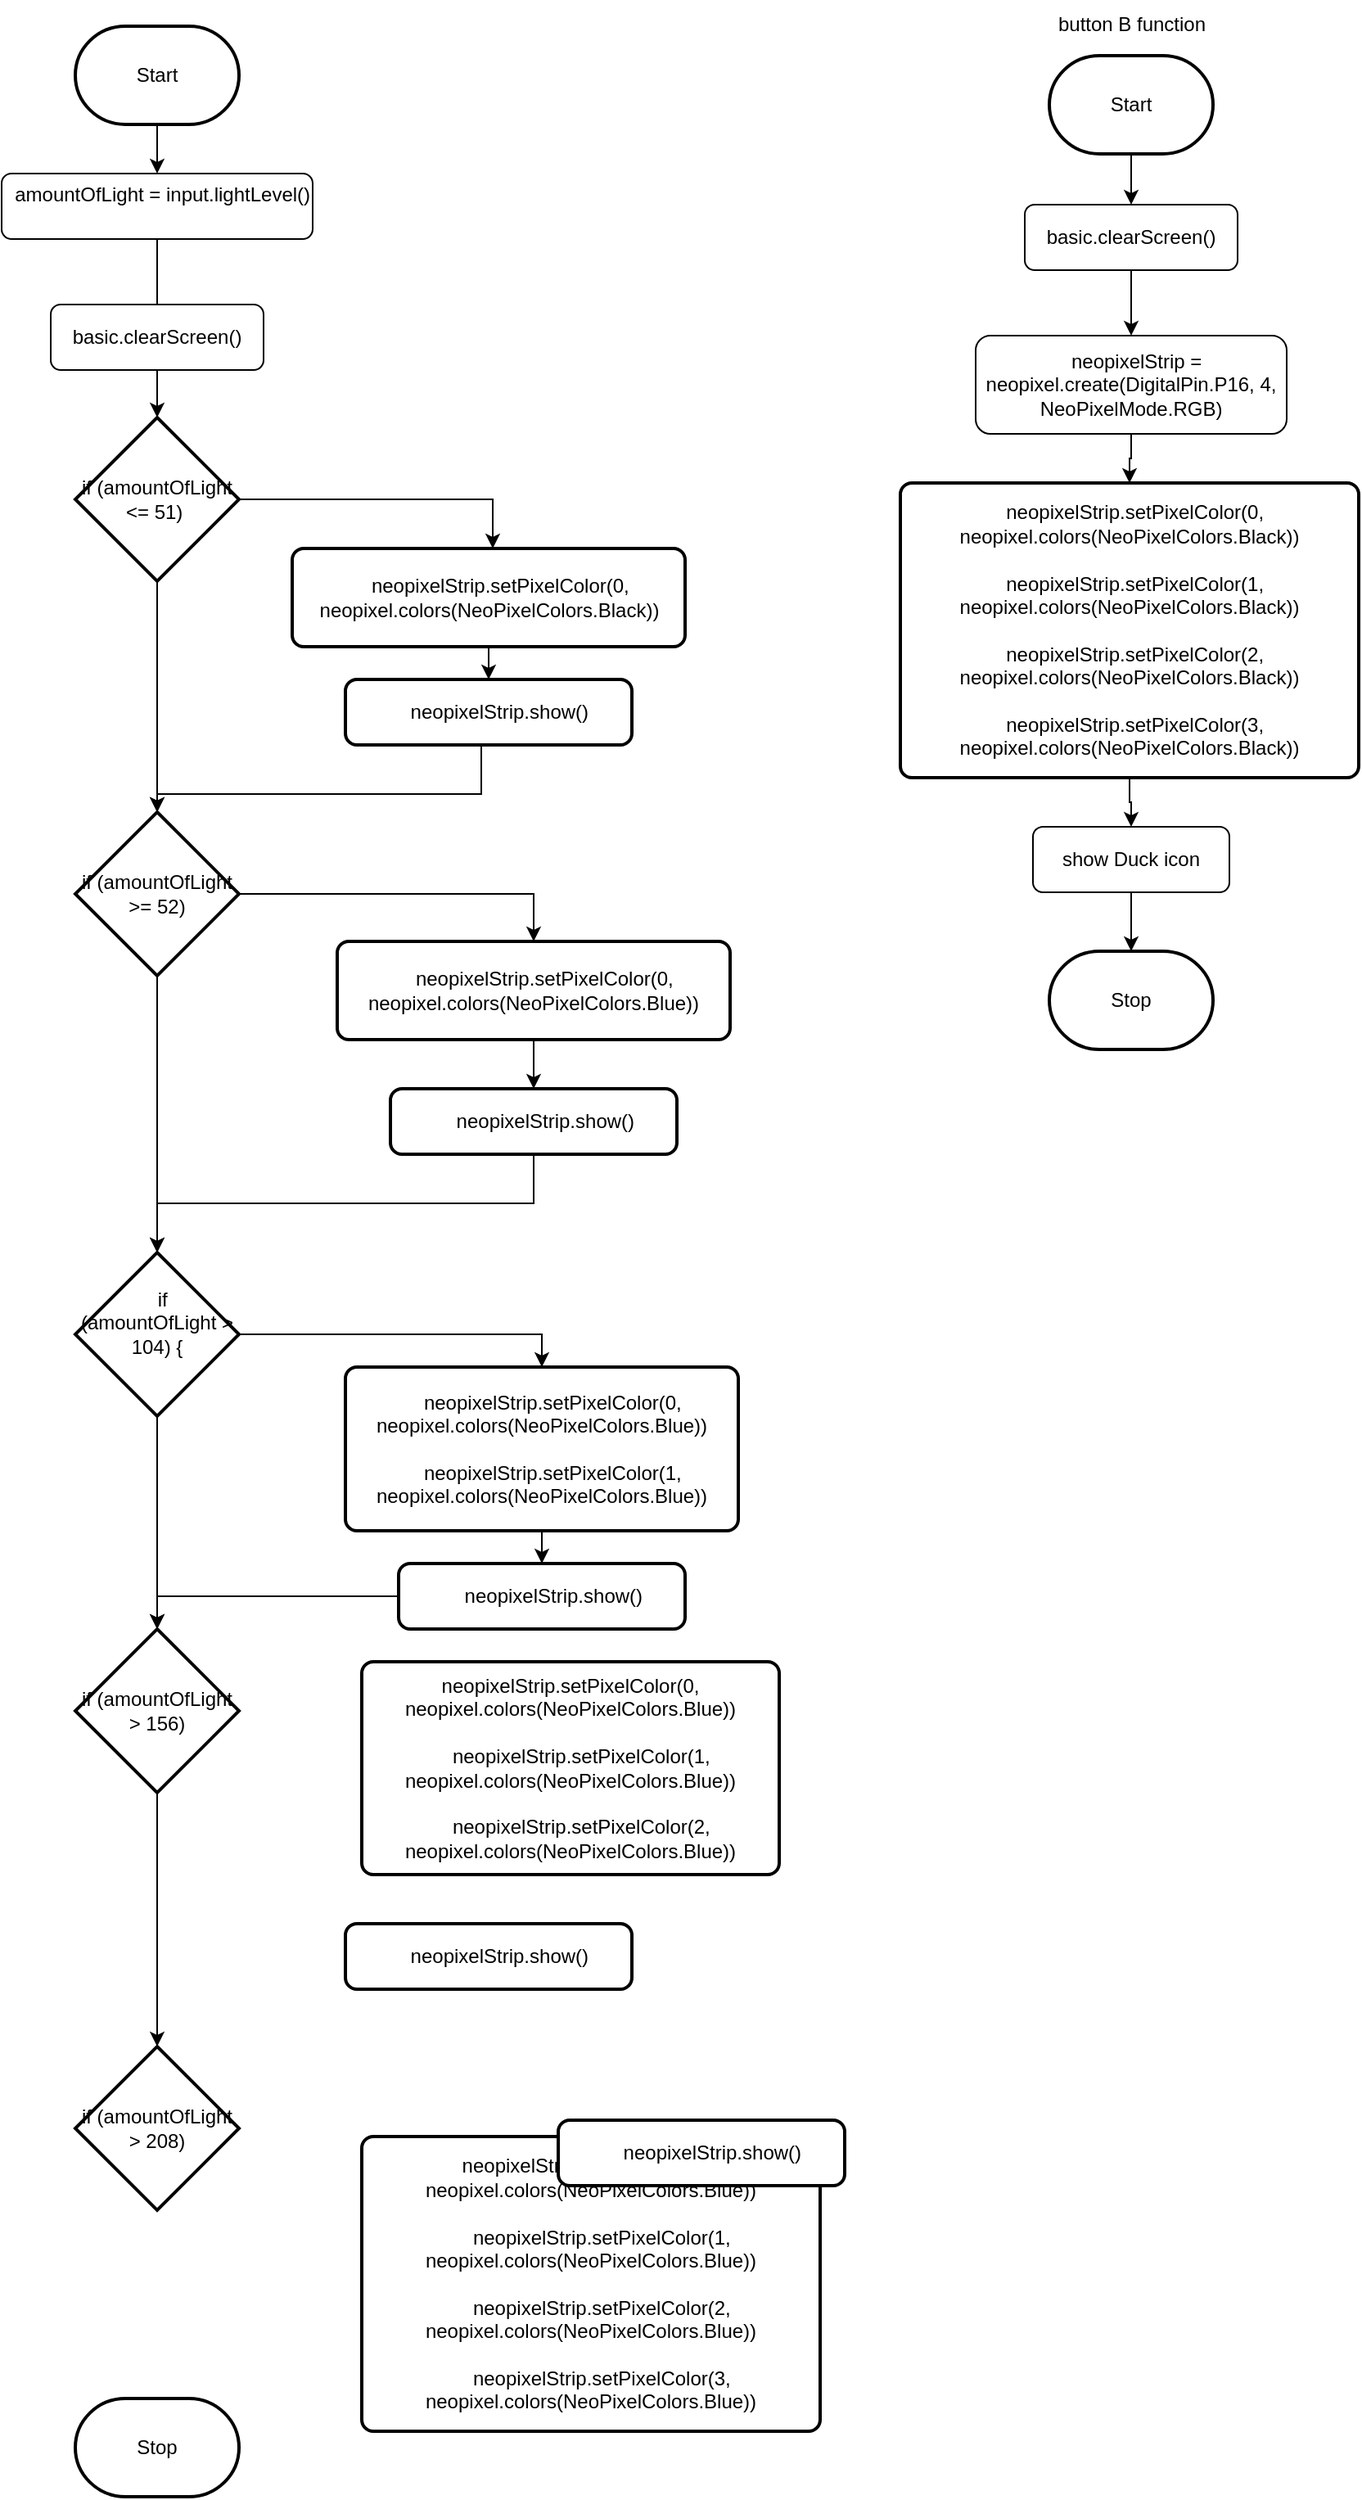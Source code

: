 <mxfile>
    <diagram id="HIP3nbAZw_EuaXWnEj3U" name="Page-1">
        <mxGraphModel dx="1530" dy="700" grid="1" gridSize="10" guides="1" tooltips="1" connect="1" arrows="1" fold="1" page="1" pageScale="1" pageWidth="850" pageHeight="1100" math="0" shadow="0">
            <root>
                <mxCell id="0"/>
                <mxCell id="1" parent="0"/>
                <mxCell id="19" value="" style="edgeStyle=orthogonalEdgeStyle;html=1;rounded=0;" edge="1" parent="1" source="2" target="18">
                    <mxGeometry relative="1" as="geometry"/>
                </mxCell>
                <mxCell id="2" value="Start" style="strokeWidth=2;html=1;shape=mxgraph.flowchart.terminator;whiteSpace=wrap;" parent="1" vertex="1">
                    <mxGeometry x="540" y="79" width="100" height="60" as="geometry"/>
                </mxCell>
                <mxCell id="3" value="Stop" style="strokeWidth=2;html=1;shape=mxgraph.flowchart.terminator;whiteSpace=wrap;" parent="1" vertex="1">
                    <mxGeometry x="540" y="626" width="100" height="60" as="geometry"/>
                </mxCell>
                <mxCell id="23" value="" style="edgeStyle=orthogonalEdgeStyle;rounded=0;html=1;endArrow=classic;endFill=1;" edge="1" parent="1" source="6" target="3">
                    <mxGeometry relative="1" as="geometry"/>
                </mxCell>
                <mxCell id="6" value="show Duck icon" style="rounded=1;whiteSpace=wrap;html=1;" vertex="1" parent="1">
                    <mxGeometry x="530" y="550" width="120" height="40" as="geometry"/>
                </mxCell>
                <mxCell id="34" value="" style="edgeStyle=orthogonalEdgeStyle;rounded=0;html=1;endArrow=classic;endFill=1;" edge="1" parent="1" source="7" target="32">
                    <mxGeometry relative="1" as="geometry"/>
                </mxCell>
                <mxCell id="7" value="&lt;div&gt;&amp;nbsp; neopixelStrip = neopixel.create(DigitalPin.P16, 4, NeoPixelMode.RGB)&lt;/div&gt;" style="whiteSpace=wrap;html=1;rounded=1;" vertex="1" parent="1">
                    <mxGeometry x="495" y="250" width="190" height="60" as="geometry"/>
                </mxCell>
                <mxCell id="20" value="" style="edgeStyle=orthogonalEdgeStyle;rounded=0;html=1;endArrow=classic;endFill=1;" edge="1" parent="1" source="18" target="7">
                    <mxGeometry relative="1" as="geometry"/>
                </mxCell>
                <mxCell id="18" value="basic.clearScreen()" style="rounded=1;whiteSpace=wrap;html=1;" vertex="1" parent="1">
                    <mxGeometry x="525" y="170" width="130" height="40" as="geometry"/>
                </mxCell>
                <mxCell id="24" value="button B function" style="text;html=1;align=center;verticalAlign=middle;resizable=0;points=[];autosize=1;strokeColor=none;fillColor=none;" vertex="1" parent="1">
                    <mxGeometry x="535" y="45" width="110" height="30" as="geometry"/>
                </mxCell>
                <mxCell id="54" value="" style="edgeStyle=orthogonalEdgeStyle;rounded=0;html=1;endArrow=classic;endFill=1;" edge="1" parent="1" source="25" target="28">
                    <mxGeometry relative="1" as="geometry"/>
                </mxCell>
                <mxCell id="25" value="Start" style="strokeWidth=2;html=1;shape=mxgraph.flowchart.terminator;whiteSpace=wrap;" vertex="1" parent="1">
                    <mxGeometry x="-55" y="61" width="100" height="60" as="geometry"/>
                </mxCell>
                <mxCell id="26" value="Stop" style="strokeWidth=2;html=1;shape=mxgraph.flowchart.terminator;whiteSpace=wrap;" vertex="1" parent="1">
                    <mxGeometry x="-55" y="1510" width="100" height="60" as="geometry"/>
                </mxCell>
                <mxCell id="55" value="" style="edgeStyle=orthogonalEdgeStyle;rounded=0;html=1;endArrow=classic;endFill=1;" edge="1" parent="1" source="28" target="31">
                    <mxGeometry relative="1" as="geometry"/>
                </mxCell>
                <mxCell id="28" value="&lt;div&gt;&amp;nbsp; amountOfLight = input.lightLevel()&lt;/div&gt;&lt;div&gt;&lt;br&gt;&lt;/div&gt;" style="rounded=1;whiteSpace=wrap;html=1;" vertex="1" parent="1">
                    <mxGeometry x="-100" y="151" width="190" height="40" as="geometry"/>
                </mxCell>
                <mxCell id="29" value="basic.clearScreen()" style="rounded=1;whiteSpace=wrap;html=1;" vertex="1" parent="1">
                    <mxGeometry x="-70" y="231" width="130" height="40" as="geometry"/>
                </mxCell>
                <mxCell id="63" value="" style="edgeStyle=orthogonalEdgeStyle;rounded=0;html=1;endArrow=classic;endFill=1;" edge="1" parent="1" source="30" target="49">
                    <mxGeometry relative="1" as="geometry">
                        <Array as="points">
                            <mxPoint x="225" y="591"/>
                        </Array>
                    </mxGeometry>
                </mxCell>
                <mxCell id="68" style="edgeStyle=orthogonalEdgeStyle;rounded=0;html=1;endArrow=classic;endFill=1;" edge="1" parent="1" source="30">
                    <mxGeometry relative="1" as="geometry">
                        <mxPoint x="-5" y="810" as="targetPoint"/>
                    </mxGeometry>
                </mxCell>
                <mxCell id="30" value="if (amountOfLight &amp;gt;= 52)" style="strokeWidth=2;html=1;shape=mxgraph.flowchart.decision;whiteSpace=wrap;" vertex="1" parent="1">
                    <mxGeometry x="-55" y="541" width="100" height="100" as="geometry"/>
                </mxCell>
                <mxCell id="57" value="" style="edgeStyle=orthogonalEdgeStyle;rounded=0;html=1;endArrow=classic;endFill=1;" edge="1" parent="1" source="31" target="50">
                    <mxGeometry relative="1" as="geometry">
                        <Array as="points">
                            <mxPoint x="200" y="350"/>
                        </Array>
                    </mxGeometry>
                </mxCell>
                <mxCell id="62" style="edgeStyle=orthogonalEdgeStyle;rounded=0;html=1;entryX=0.5;entryY=0;entryDx=0;entryDy=0;entryPerimeter=0;endArrow=classic;endFill=1;" edge="1" parent="1" source="31" target="30">
                    <mxGeometry relative="1" as="geometry"/>
                </mxCell>
                <mxCell id="31" value="if (amountOfLight &amp;lt;= 51)&amp;nbsp;" style="strokeWidth=2;html=1;shape=mxgraph.flowchart.decision;whiteSpace=wrap;" vertex="1" parent="1">
                    <mxGeometry x="-55" y="300" width="100" height="100" as="geometry"/>
                </mxCell>
                <mxCell id="35" value="" style="edgeStyle=orthogonalEdgeStyle;rounded=0;html=1;endArrow=classic;endFill=1;" edge="1" parent="1" source="32" target="6">
                    <mxGeometry relative="1" as="geometry"/>
                </mxCell>
                <mxCell id="32" value="&lt;div&gt;&amp;nbsp; neopixelStrip.setPixelColor(0, neopixel.colors(NeoPixelColors.Black))&lt;/div&gt;&lt;div&gt;&lt;br&gt;&lt;/div&gt;&lt;div&gt;&amp;nbsp; neopixelStrip.setPixelColor(1, neopixel.colors(NeoPixelColors.Black))&lt;/div&gt;&lt;div&gt;&lt;br&gt;&lt;/div&gt;&lt;div&gt;&amp;nbsp; neopixelStrip.setPixelColor(2, neopixel.colors(NeoPixelColors.Black))&lt;/div&gt;&lt;div&gt;&lt;br&gt;&lt;/div&gt;&lt;div&gt;&amp;nbsp; neopixelStrip.setPixelColor(3, neopixel.colors(NeoPixelColors.Black))&lt;/div&gt;" style="rounded=1;whiteSpace=wrap;html=1;absoluteArcSize=1;arcSize=14;strokeWidth=2;" vertex="1" parent="1">
                    <mxGeometry x="449" y="340" width="280" height="180" as="geometry"/>
                </mxCell>
                <mxCell id="70" style="edgeStyle=orthogonalEdgeStyle;rounded=0;html=1;entryX=0.5;entryY=0;entryDx=0;entryDy=0;endArrow=classic;endFill=1;" edge="1" parent="1" source="36" target="48">
                    <mxGeometry relative="1" as="geometry"/>
                </mxCell>
                <mxCell id="75" style="edgeStyle=orthogonalEdgeStyle;rounded=0;html=1;entryX=0.5;entryY=0;entryDx=0;entryDy=0;entryPerimeter=0;endArrow=classic;endFill=1;" edge="1" parent="1" source="36" target="37">
                    <mxGeometry relative="1" as="geometry"/>
                </mxCell>
                <mxCell id="36" value="&lt;div&gt;&amp;nbsp; if (amountOfLight &amp;gt; 104) {&lt;/div&gt;&lt;div&gt;&lt;br&gt;&lt;/div&gt;" style="strokeWidth=2;html=1;shape=mxgraph.flowchart.decision;whiteSpace=wrap;" vertex="1" parent="1">
                    <mxGeometry x="-55" y="810" width="100" height="100" as="geometry"/>
                </mxCell>
                <mxCell id="77" style="edgeStyle=orthogonalEdgeStyle;rounded=0;html=1;entryX=0.5;entryY=0;entryDx=0;entryDy=0;entryPerimeter=0;endArrow=classic;endFill=1;" edge="1" parent="1" source="37" target="39">
                    <mxGeometry relative="1" as="geometry"/>
                </mxCell>
                <mxCell id="37" value="if (amountOfLight &amp;gt; 156)" style="strokeWidth=2;html=1;shape=mxgraph.flowchart.decision;whiteSpace=wrap;" vertex="1" parent="1">
                    <mxGeometry x="-55" y="1040" width="100" height="100" as="geometry"/>
                </mxCell>
                <mxCell id="39" value="&lt;div&gt;if (amountOfLight &amp;gt; 208)&lt;br&gt;&lt;/div&gt;" style="strokeWidth=2;html=1;shape=mxgraph.flowchart.decision;whiteSpace=wrap;" vertex="1" parent="1">
                    <mxGeometry x="-55" y="1295" width="100" height="100" as="geometry"/>
                </mxCell>
                <mxCell id="41" value="&lt;div&gt;neopixelStrip.setPixelColor(0, neopixel.colors(NeoPixelColors.Blue))&lt;/div&gt;&lt;div&gt;&lt;br&gt;&lt;/div&gt;&lt;div&gt;&amp;nbsp; &amp;nbsp; neopixelStrip.setPixelColor(1, neopixel.colors(NeoPixelColors.Blue))&lt;/div&gt;&lt;div&gt;&lt;br&gt;&lt;/div&gt;&lt;div&gt;&amp;nbsp; &amp;nbsp; neopixelStrip.setPixelColor(2, neopixel.colors(NeoPixelColors.Blue))&lt;/div&gt;&lt;div&gt;&lt;br&gt;&lt;/div&gt;&lt;div&gt;&amp;nbsp; &amp;nbsp; neopixelStrip.setPixelColor(3, neopixel.colors(NeoPixelColors.Blue))&lt;/div&gt;" style="rounded=1;whiteSpace=wrap;html=1;absoluteArcSize=1;arcSize=14;strokeWidth=2;" vertex="1" parent="1">
                    <mxGeometry x="120" y="1350" width="280" height="180" as="geometry"/>
                </mxCell>
                <mxCell id="76" style="edgeStyle=orthogonalEdgeStyle;rounded=0;html=1;entryX=0.5;entryY=0;entryDx=0;entryDy=0;entryPerimeter=0;endArrow=classic;endFill=1;" edge="1" parent="1" source="42" target="37">
                    <mxGeometry relative="1" as="geometry"/>
                </mxCell>
                <mxCell id="42" value="&lt;div&gt;&amp;nbsp; &amp;nbsp; neopixelStrip.show()&lt;/div&gt;" style="rounded=1;whiteSpace=wrap;html=1;absoluteArcSize=1;arcSize=14;strokeWidth=2;" vertex="1" parent="1">
                    <mxGeometry x="142.5" y="1000" width="175" height="40" as="geometry"/>
                </mxCell>
                <mxCell id="43" value="&lt;div&gt;&amp;nbsp; &amp;nbsp; neopixelStrip.show()&lt;/div&gt;" style="rounded=1;whiteSpace=wrap;html=1;absoluteArcSize=1;arcSize=14;strokeWidth=2;" vertex="1" parent="1">
                    <mxGeometry x="240" y="1340" width="175" height="40" as="geometry"/>
                </mxCell>
                <mxCell id="67" style="edgeStyle=orthogonalEdgeStyle;rounded=0;html=1;entryX=0.5;entryY=0;entryDx=0;entryDy=0;entryPerimeter=0;endArrow=classic;endFill=1;" edge="1" parent="1" source="44" target="36">
                    <mxGeometry relative="1" as="geometry">
                        <Array as="points">
                            <mxPoint x="225" y="780"/>
                            <mxPoint x="-5" y="780"/>
                        </Array>
                    </mxGeometry>
                </mxCell>
                <mxCell id="44" value="&lt;div&gt;&amp;nbsp; &amp;nbsp; neopixelStrip.show()&lt;/div&gt;" style="rounded=1;whiteSpace=wrap;html=1;absoluteArcSize=1;arcSize=14;strokeWidth=2;" vertex="1" parent="1">
                    <mxGeometry x="137.5" y="710" width="175" height="40" as="geometry"/>
                </mxCell>
                <mxCell id="61" style="edgeStyle=orthogonalEdgeStyle;rounded=0;html=1;entryX=0.5;entryY=0;entryDx=0;entryDy=0;entryPerimeter=0;endArrow=classic;endFill=1;" edge="1" parent="1" source="45" target="30">
                    <mxGeometry relative="1" as="geometry">
                        <Array as="points">
                            <mxPoint x="193" y="530"/>
                            <mxPoint x="-5" y="530"/>
                        </Array>
                    </mxGeometry>
                </mxCell>
                <mxCell id="45" value="&lt;div&gt;&amp;nbsp; &amp;nbsp; neopixelStrip.show()&lt;/div&gt;" style="rounded=1;whiteSpace=wrap;html=1;absoluteArcSize=1;arcSize=14;strokeWidth=2;" vertex="1" parent="1">
                    <mxGeometry x="110" y="460" width="175" height="40" as="geometry"/>
                </mxCell>
                <mxCell id="46" value="&lt;div&gt;&amp;nbsp; &amp;nbsp; neopixelStrip.show()&lt;/div&gt;" style="rounded=1;whiteSpace=wrap;html=1;absoluteArcSize=1;arcSize=14;strokeWidth=2;" vertex="1" parent="1">
                    <mxGeometry x="110" y="1220" width="175" height="40" as="geometry"/>
                </mxCell>
                <mxCell id="47" value="&lt;div&gt;neopixelStrip.setPixelColor(0, neopixel.colors(NeoPixelColors.Blue))&lt;/div&gt;&lt;div&gt;&lt;br&gt;&lt;/div&gt;&lt;div&gt;&lt;span style=&quot;background-color: initial;&quot;&gt;&amp;nbsp; &amp;nbsp; neopixelStrip.setPixelColor(1, neopixel.colors(NeoPixelColors.Blue))&lt;/span&gt;&lt;/div&gt;&lt;div&gt;&lt;span style=&quot;background-color: initial;&quot;&gt;&lt;br&gt;&lt;/span&gt;&lt;/div&gt;&lt;div&gt;&lt;span style=&quot;background-color: initial;&quot;&gt;&amp;nbsp; &amp;nbsp; neopixelStrip.setPixelColor(2, neopixel.colors(NeoPixelColors.Blue))&lt;/span&gt;&lt;/div&gt;" style="rounded=1;whiteSpace=wrap;html=1;absoluteArcSize=1;arcSize=14;strokeWidth=2;" vertex="1" parent="1">
                    <mxGeometry x="120" y="1060" width="255" height="130" as="geometry"/>
                </mxCell>
                <mxCell id="73" style="edgeStyle=orthogonalEdgeStyle;rounded=0;html=1;entryX=0.5;entryY=0;entryDx=0;entryDy=0;endArrow=classic;endFill=1;" edge="1" parent="1" source="48" target="42">
                    <mxGeometry relative="1" as="geometry"/>
                </mxCell>
                <mxCell id="48" value="&lt;div&gt;&amp;nbsp; &amp;nbsp; neopixelStrip.setPixelColor(0, neopixel.colors(NeoPixelColors.Blue))&lt;/div&gt;&lt;div&gt;&lt;br&gt;&lt;/div&gt;&lt;div&gt;&amp;nbsp; &amp;nbsp; neopixelStrip.setPixelColor(1, neopixel.colors(NeoPixelColors.Blue))&lt;/div&gt;" style="rounded=1;whiteSpace=wrap;html=1;absoluteArcSize=1;arcSize=14;strokeWidth=2;" vertex="1" parent="1">
                    <mxGeometry x="110" y="880" width="240" height="100" as="geometry"/>
                </mxCell>
                <mxCell id="66" value="" style="edgeStyle=orthogonalEdgeStyle;rounded=0;html=1;endArrow=classic;endFill=1;" edge="1" parent="1" source="49" target="44">
                    <mxGeometry relative="1" as="geometry"/>
                </mxCell>
                <mxCell id="49" value="&lt;div&gt;&amp;nbsp; &amp;nbsp; neopixelStrip.setPixelColor(0, neopixel.colors(NeoPixelColors.Blue))&lt;/div&gt;" style="rounded=1;whiteSpace=wrap;html=1;absoluteArcSize=1;arcSize=14;strokeWidth=2;" vertex="1" parent="1">
                    <mxGeometry x="105" y="620" width="240" height="60" as="geometry"/>
                </mxCell>
                <mxCell id="59" value="" style="edgeStyle=orthogonalEdgeStyle;rounded=0;html=1;endArrow=classic;endFill=1;" edge="1" parent="1" source="50" target="45">
                    <mxGeometry relative="1" as="geometry"/>
                </mxCell>
                <mxCell id="50" value="&lt;div&gt;&amp;nbsp; &amp;nbsp; neopixelStrip.setPixelColor(0, neopixel.colors(NeoPixelColors.Black))&lt;/div&gt;" style="rounded=1;whiteSpace=wrap;html=1;absoluteArcSize=1;arcSize=14;strokeWidth=2;" vertex="1" parent="1">
                    <mxGeometry x="77.5" y="380" width="240" height="60" as="geometry"/>
                </mxCell>
            </root>
        </mxGraphModel>
    </diagram>
</mxfile>